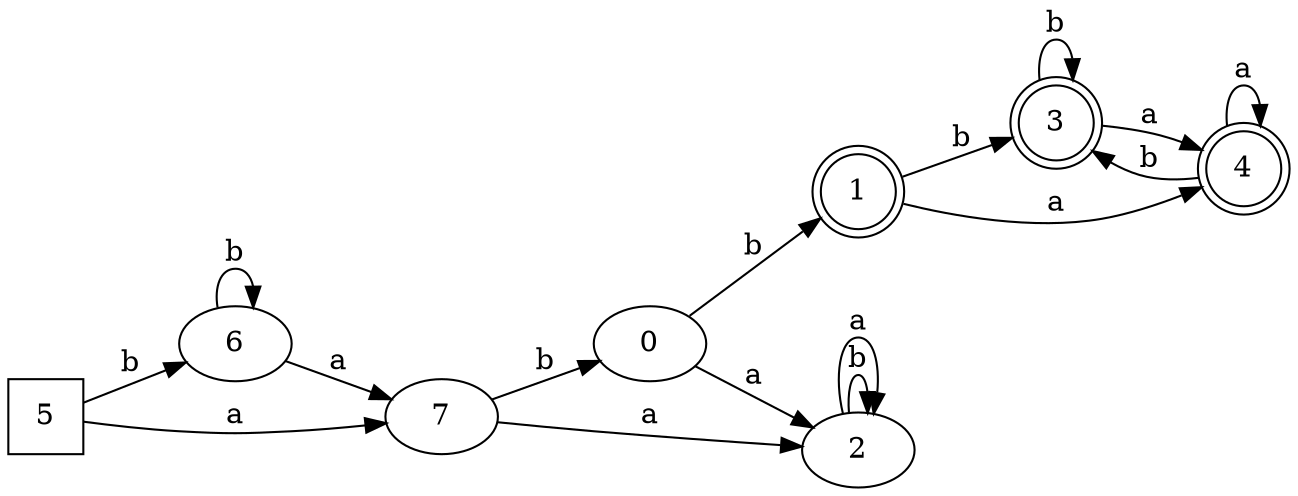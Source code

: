 digraph G {
	rankdir=LR;
	0->1[ label=b ];
	0->2[ label=a ];
	2->2[ label=b ];
	2->2[ label=a ];
	1->3[ label=b ];
	1->4[ label=a ];
	3->3[ label=b ];
	3->4[ label=a ];
	4->3[ label=b ];
	4->4[ label=a ];
	5->6[ label=b ];
	5->7[ label=a ];
	6->6[ label=b ];
	6->7[ label=a ];
	7->0[ label=b ];
	7->2[ label=a ];
	0;
	1 [ shape=doublecircle ];
	2;
	3 [ shape=doublecircle ];
	4 [ shape=doublecircle ];
	5 [ shape=square ];
	6;
	7;

}

